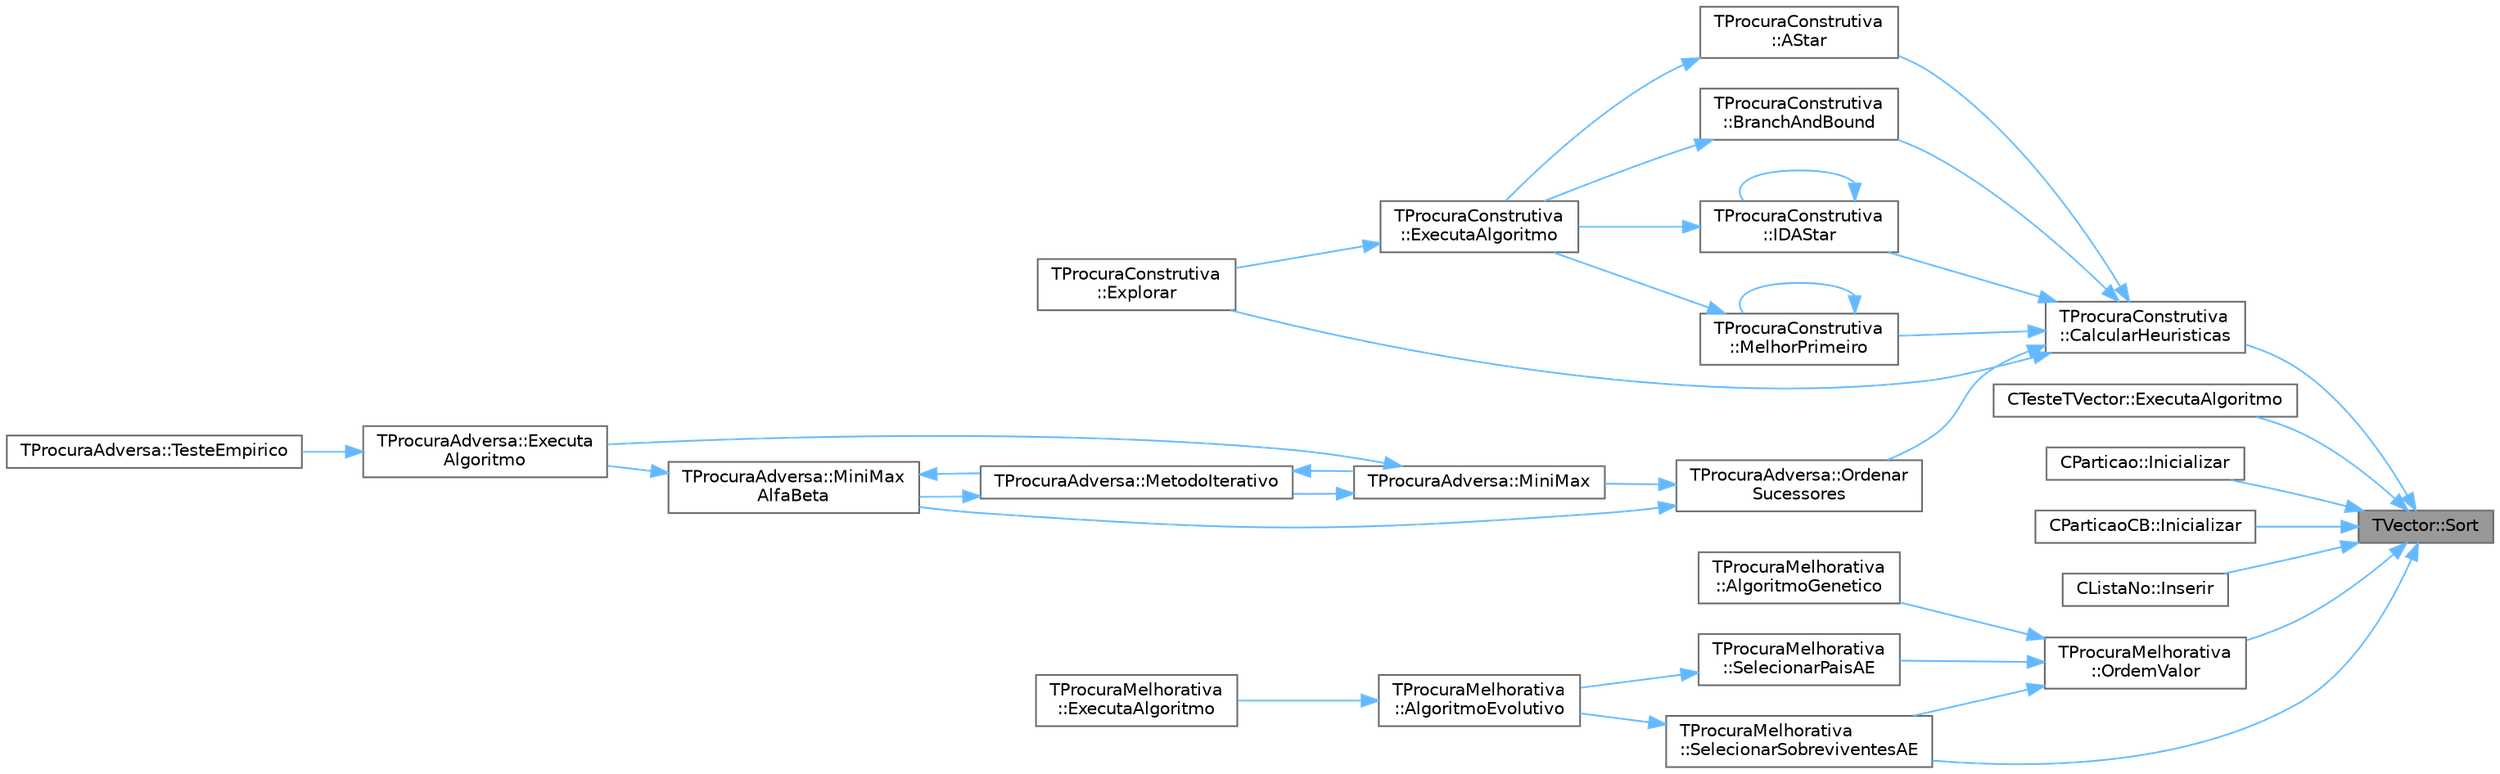 digraph "TVector::Sort"
{
 // LATEX_PDF_SIZE
  bgcolor="transparent";
  edge [fontname=Helvetica,fontsize=10,labelfontname=Helvetica,labelfontsize=10];
  node [fontname=Helvetica,fontsize=10,shape=box,height=0.2,width=0.4];
  rankdir="RL";
  Node1 [id="Node000001",label="TVector::Sort",height=0.2,width=0.4,color="gray40", fillcolor="grey60", style="filled", fontcolor="black",tooltip="Ordena todo o vetor, opcionalmente devolvendo índices ordenados."];
  Node1 -> Node2 [id="edge1_Node000001_Node000002",dir="back",color="steelblue1",style="solid",tooltip=" "];
  Node2 [id="Node000002",label="TProcuraConstrutiva\l::CalcularHeuristicas",height=0.2,width=0.4,color="grey40", fillcolor="white", style="filled",URL="$classTProcuraConstrutiva.html#a640e74c9b6cd340761db671438ad679e",tooltip=" "];
  Node2 -> Node3 [id="edge2_Node000002_Node000003",dir="back",color="steelblue1",style="solid",tooltip=" "];
  Node3 [id="Node000003",label="TProcuraConstrutiva\l::AStar",height=0.2,width=0.4,color="grey40", fillcolor="white", style="filled",URL="$group__ProcurasInformadas.html#ga37dd78e1a9a6742700728135f81964b4",tooltip="Executa a procura A*, algoritmo informado."];
  Node3 -> Node4 [id="edge3_Node000003_Node000004",dir="back",color="steelblue1",style="solid",tooltip=" "];
  Node4 [id="Node000004",label="TProcuraConstrutiva\l::ExecutaAlgoritmo",height=0.2,width=0.4,color="grey40", fillcolor="white", style="filled",URL="$group__RedefinicaoOpcional.html#gae52871eb18c8ae656a2174acf43b3bb3",tooltip="Executa o algoritmo com os parametros atuais."];
  Node4 -> Node5 [id="edge4_Node000004_Node000005",dir="back",color="steelblue1",style="solid",tooltip=" "];
  Node5 [id="Node000005",label="TProcuraConstrutiva\l::Explorar",height=0.2,width=0.4,color="grey40", fillcolor="white", style="filled",URL="$classTProcuraConstrutiva.html#a9d8202d80510018d01a9807f3852b59f",tooltip="definir para explorar manualmente os dados (não definido em TProcura, apenas em TProcuraConstrutiva)"];
  Node2 -> Node6 [id="edge5_Node000002_Node000006",dir="back",color="steelblue1",style="solid",tooltip=" "];
  Node6 [id="Node000006",label="TProcuraConstrutiva\l::BranchAndBound",height=0.2,width=0.4,color="grey40", fillcolor="white", style="filled",URL="$group__ProcurasInformadas.html#gafe804dbf6cabda9e627500c2d4f8aafd",tooltip="Executa o algoritmo Branch-and-Bound, um algoritmo informado."];
  Node6 -> Node4 [id="edge6_Node000006_Node000004",dir="back",color="steelblue1",style="solid",tooltip=" "];
  Node2 -> Node5 [id="edge7_Node000002_Node000005",dir="back",color="steelblue1",style="solid",tooltip=" "];
  Node2 -> Node7 [id="edge8_Node000002_Node000007",dir="back",color="steelblue1",style="solid",tooltip=" "];
  Node7 [id="Node000007",label="TProcuraConstrutiva\l::IDAStar",height=0.2,width=0.4,color="grey40", fillcolor="white", style="filled",URL="$group__ProcurasInformadas.html#gae77f9608e7988052377d7025bee7c4e8",tooltip="Executa a procura IDA*, algoritmo informado."];
  Node7 -> Node4 [id="edge9_Node000007_Node000004",dir="back",color="steelblue1",style="solid",tooltip=" "];
  Node7 -> Node7 [id="edge10_Node000007_Node000007",dir="back",color="steelblue1",style="solid",tooltip=" "];
  Node2 -> Node8 [id="edge11_Node000002_Node000008",dir="back",color="steelblue1",style="solid",tooltip=" "];
  Node8 [id="Node000008",label="TProcuraConstrutiva\l::MelhorPrimeiro",height=0.2,width=0.4,color="grey40", fillcolor="white", style="filled",URL="$group__ProcurasInformadas.html#gaebb84182343041bc276e4ceceb4b13aa",tooltip="Executa a procura melhor primeiro, algoritmo informado."];
  Node8 -> Node4 [id="edge12_Node000008_Node000004",dir="back",color="steelblue1",style="solid",tooltip=" "];
  Node8 -> Node8 [id="edge13_Node000008_Node000008",dir="back",color="steelblue1",style="solid",tooltip=" "];
  Node2 -> Node9 [id="edge14_Node000002_Node000009",dir="back",color="steelblue1",style="solid",tooltip=" "];
  Node9 [id="Node000009",label="TProcuraAdversa::Ordenar\lSucessores",height=0.2,width=0.4,color="grey40", fillcolor="white", style="filled",URL="$classTProcuraAdversa.html#a369a3b5182150b22fd6deb0d46916d49",tooltip=" "];
  Node9 -> Node10 [id="edge15_Node000009_Node000010",dir="back",color="steelblue1",style="solid",tooltip=" "];
  Node10 [id="Node000010",label="TProcuraAdversa::MiniMax",height=0.2,width=0.4,color="grey40", fillcolor="white", style="filled",URL="$classTProcuraAdversa.html#a4d8542bcb03f17da8aa3038384104f24",tooltip="retorna o valor do estado actual, apos procura de profundidade nivel"];
  Node10 -> Node11 [id="edge16_Node000010_Node000011",dir="back",color="steelblue1",style="solid",tooltip=" "];
  Node11 [id="Node000011",label="TProcuraAdversa::Executa\lAlgoritmo",height=0.2,width=0.4,color="grey40", fillcolor="white", style="filled",URL="$classTProcuraAdversa.html#aff6f48defaa10c14d160ac3990fd029b",tooltip="Executa o algoritmo com os parametros atuais."];
  Node11 -> Node12 [id="edge17_Node000011_Node000012",dir="back",color="steelblue1",style="solid",tooltip=" "];
  Node12 [id="Node000012",label="TProcuraAdversa::TesteEmpirico",height=0.2,width=0.4,color="grey40", fillcolor="white", style="filled",URL="$classTProcuraAdversa.html#abe15e86c2a11e584764a2b80ddab10cb",tooltip="Executa testes empíricos, em todas as configurações guardadas, nas instâncias selecionadas."];
  Node10 -> Node13 [id="edge18_Node000010_Node000013",dir="back",color="steelblue1",style="solid",tooltip=" "];
  Node13 [id="Node000013",label="TProcuraAdversa::MetodoIterativo",height=0.2,width=0.4,color="grey40", fillcolor="white", style="filled",URL="$classTProcuraAdversa.html#a7c4153974c32753901326271fee90197",tooltip="iteração, aumentando o nível progressivamente"];
  Node13 -> Node10 [id="edge19_Node000013_Node000010",dir="back",color="steelblue1",style="solid",tooltip=" "];
  Node13 -> Node14 [id="edge20_Node000013_Node000014",dir="back",color="steelblue1",style="solid",tooltip=" "];
  Node14 [id="Node000014",label="TProcuraAdversa::MiniMax\lAlfaBeta",height=0.2,width=0.4,color="grey40", fillcolor="white", style="filled",URL="$classTProcuraAdversa.html#adb3f857b1c8b3ee26682e335dc6ed601",tooltip="retorna o valor do estado actual, apos procura de profundidade nivel. Idêntico a MiniMax"];
  Node14 -> Node11 [id="edge21_Node000014_Node000011",dir="back",color="steelblue1",style="solid",tooltip=" "];
  Node14 -> Node13 [id="edge22_Node000014_Node000013",dir="back",color="steelblue1",style="solid",tooltip=" "];
  Node9 -> Node14 [id="edge23_Node000009_Node000014",dir="back",color="steelblue1",style="solid",tooltip=" "];
  Node1 -> Node15 [id="edge24_Node000001_Node000015",dir="back",color="steelblue1",style="solid",tooltip=" "];
  Node15 [id="Node000015",label="CTesteTVector::ExecutaAlgoritmo",height=0.2,width=0.4,color="grey40", fillcolor="white", style="filled",URL="$classCTesteTVector.html#ad9d55d9cd9298196409a915b642f342c",tooltip="Executa o algoritmo de teste (a definir pelo utilizador)."];
  Node1 -> Node16 [id="edge25_Node000001_Node000016",dir="back",color="steelblue1",style="solid",tooltip=" "];
  Node16 [id="Node000016",label="CParticao::Inicializar",height=0.2,width=0.4,color="grey40", fillcolor="white", style="filled",URL="$classCParticao.html#a9398d7eb5af933dd64c50bb09bba6400",tooltip="Coloca o objecto no estado inicial da procura."];
  Node1 -> Node17 [id="edge26_Node000001_Node000017",dir="back",color="steelblue1",style="solid",tooltip=" "];
  Node17 [id="Node000017",label="CParticaoCB::Inicializar",height=0.2,width=0.4,color="grey40", fillcolor="white", style="filled",URL="$classCParticaoCB.html#a9feb5f17582cdd0d70463072dc72d2ed",tooltip="Coloca o objecto no estado inicial da procura."];
  Node1 -> Node18 [id="edge27_Node000001_Node000018",dir="back",color="steelblue1",style="solid",tooltip=" "];
  Node18 [id="Node000018",label="CListaNo::Inserir",height=0.2,width=0.4,color="grey40", fillcolor="white", style="filled",URL="$classCListaNo.html#a487ec70de88cd34f0f4356b5d0144c72",tooltip="Insere vários estados na lista, por ordem."];
  Node1 -> Node19 [id="edge28_Node000001_Node000019",dir="back",color="steelblue1",style="solid",tooltip=" "];
  Node19 [id="Node000019",label="TProcuraMelhorativa\l::OrdemValor",height=0.2,width=0.4,color="grey40", fillcolor="white", style="filled",URL="$classTProcuraMelhorativa.html#aec9c9187221f37a37f71bee878a577ae",tooltip=" "];
  Node19 -> Node20 [id="edge29_Node000019_Node000020",dir="back",color="steelblue1",style="solid",tooltip=" "];
  Node20 [id="Node000020",label="TProcuraMelhorativa\l::AlgoritmoGenetico",height=0.2,width=0.4,color="grey40", fillcolor="white", style="filled",URL="$classTProcuraMelhorativa.html#a574d0ec15c8c1d3ded8db605def50616",tooltip=" "];
  Node19 -> Node21 [id="edge30_Node000019_Node000021",dir="back",color="steelblue1",style="solid",tooltip=" "];
  Node21 [id="Node000021",label="TProcuraMelhorativa\l::SelecionarPaisAE",height=0.2,width=0.4,color="grey40", fillcolor="white", style="filled",URL="$classTProcuraMelhorativa.html#a35e3a8f92ef41a8941f75ceee20e13bb",tooltip=" "];
  Node21 -> Node22 [id="edge31_Node000021_Node000022",dir="back",color="steelblue1",style="solid",tooltip=" "];
  Node22 [id="Node000022",label="TProcuraMelhorativa\l::AlgoritmoEvolutivo",height=0.2,width=0.4,color="grey40", fillcolor="white", style="filled",URL="$classTProcuraMelhorativa.html#a6e7a1d0f1281eae6bf3fbbc7fa5f4026",tooltip=" "];
  Node22 -> Node23 [id="edge32_Node000022_Node000023",dir="back",color="steelblue1",style="solid",tooltip=" "];
  Node23 [id="Node000023",label="TProcuraMelhorativa\l::ExecutaAlgoritmo",height=0.2,width=0.4,color="grey40", fillcolor="white", style="filled",URL="$classTProcuraMelhorativa.html#af101526489df420431d22477e317fb33",tooltip="Executa o algoritmo com os parametros atuais."];
  Node19 -> Node24 [id="edge33_Node000019_Node000024",dir="back",color="steelblue1",style="solid",tooltip=" "];
  Node24 [id="Node000024",label="TProcuraMelhorativa\l::SelecionarSobreviventesAE",height=0.2,width=0.4,color="grey40", fillcolor="white", style="filled",URL="$classTProcuraMelhorativa.html#a083b961ed7ed1483625559d068755a7f",tooltip=" "];
  Node24 -> Node22 [id="edge34_Node000024_Node000022",dir="back",color="steelblue1",style="solid",tooltip=" "];
  Node1 -> Node24 [id="edge35_Node000001_Node000024",dir="back",color="steelblue1",style="solid",tooltip=" "];
}
